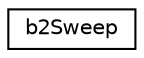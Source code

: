 digraph "Graphical Class Hierarchy"
{
 // LATEX_PDF_SIZE
  edge [fontname="Helvetica",fontsize="10",labelfontname="Helvetica",labelfontsize="10"];
  node [fontname="Helvetica",fontsize="10",shape=record];
  rankdir="LR";
  Node0 [label="b2Sweep",height=0.2,width=0.4,color="black", fillcolor="white", style="filled",URL="$structb2Sweep.html",tooltip=" "];
}
